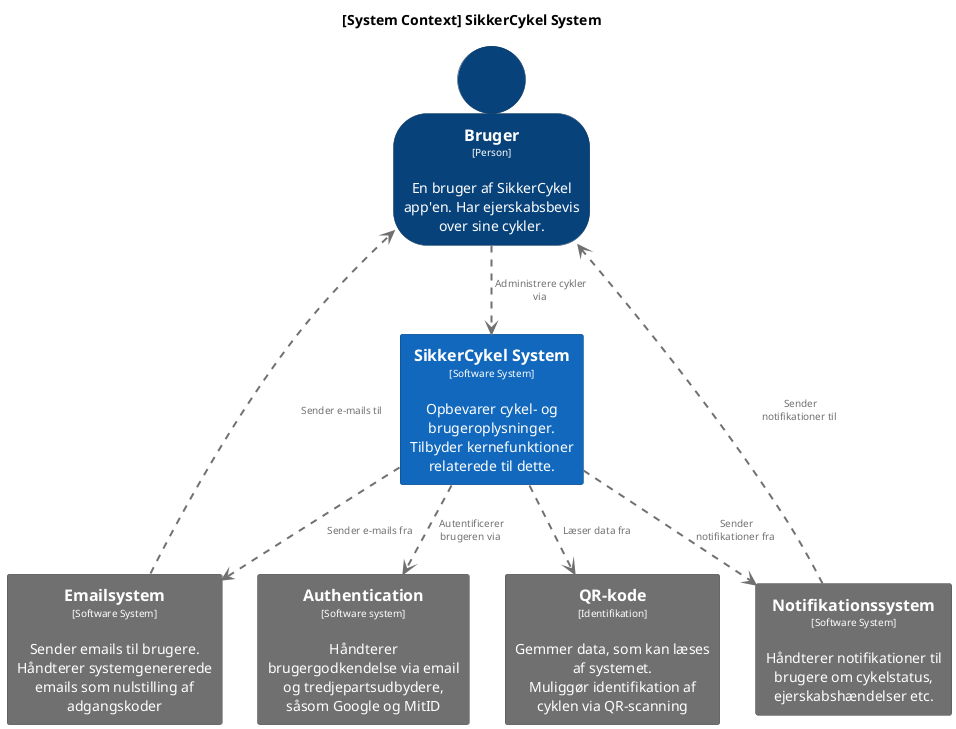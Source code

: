 @startuml c4niveau-niveau1-bruger
set separator none
title [System Context] SikkerCykel System

top to bottom direction

skinparam {
  arrowFontSize 10
  defaultTextAlignment center
  wrapWidth 200
  maxMessageSize 100
}
hide stereotype

skinparam person<<SystemAdminstrator>> {
  BackgroundColor #lightgrey
  FontColor #black
  BorderColor #052e56
  shadowing false
}
skinparam person<<AnonymousUser>> {
  BackgroundColor #08427b
  FontColor #ffffff
  BorderColor #052e56
  shadowing false
}
skinparam rectangle<<ExternalSystem>> {
  BackgroundColor #1168bd
  FontColor #ffffff
  BorderColor #0b4884
  shadowing false
}
skinparam rectangle<<SikkerCykelSystem>> {
  BackgroundColor #1168bd
  FontColor #ffffff
  BorderColor #0b4884
  shadowing false
}
skinparam person<<User>> {
  BackgroundColor #08427b
  FontColor #ffffff
  BorderColor #052e56
  shadowing false
}
skinparam person<<PoliceOfficer>> {
  BackgroundColor #08427b
  FontColor #ffffff
  BorderColor #052e56
  shadowing false
}
skinparam person<<BicycleImporter>> {
  BackgroundColor #08427b
  FontColor #ffffff
  BorderColor #052e56
  shadowing false
}
skinparam person<<BicycleDealer>> {
  BackgroundColor #08427b
  FontColor #ffffff
  BorderColor #052e56
  shadowing false
}

' Grå bokse til Emailsystem, Firebase, Google Login og NFC-chip
skinparam rectangle<<GrayBox>> {
  BackgroundColor #707070
  FontColor #ffffff
  BorderColor #505050
  shadowing false
}

person "==Bruger\n<size:10>[Person]</size>\n\nEn bruger af SikkerCykel app'en. Har ejerskabsbevis over sine cykler." <<User>> as Bruger

rectangle "==SikkerCykel System\n<size:10>[Software System]</size>\n\nOpbevarer cykel- og brugeroplysninger.\nTilbyder kernefunktioner relaterede til dette." <<SikkerCykelSystem>> as SikkerCykelSystem

rectangle "==Emailsystem\n<size:10>[Software System]</size>\n\nSender emails til brugere.\nHåndterer systemgenererede emails som nulstilling af adgangskoder" <<GrayBox>> as Email
rectangle "==Authentication\n<size:10>[Software system]</size>\n\nHåndterer brugergodkendelse via email og tredjepartsudbydere, såsom Google og MitID" <<GrayBox>> as Authentication
rectangle "==QR-kode\n<size:10>[Identifikation]</size>\n\nGemmer data, som kan læses af systemet.\nMuliggør identifikation af cyklen via QR-scanning" <<GrayBox>> as QRKodeIngraveretICykel
rectangle "==Notifikationssystem\n<size:10>[Software System]</size>\n\nHåndterer notifikationer til brugere om cykelstatus, ejerskabshændelser etc." <<GrayBox>> as Notifikation

Bruger .[#707070,thickness=2].> SikkerCykelSystem : "<color:#707070> Administrere cykler via"
SikkerCykelSystem .[#707070,thickness=2].> Authentication : "<color:#707070> Autentificerer brugeren via"
SikkerCykelSystem .[#707070,thickness=2].> Email : "<color:#707070> Sender e-mails fra"
SikkerCykelSystem .[#707070,thickness=2].> Notifikation : "<color:#707070> Sender notifikationer fra"
SikkerCykelSystem .[#707070,thickness=2].> QRKodeIngraveretICykel : "<color:#707070> Læser data fra"
Email .[#707070,thickness=2].> Bruger: "<color:#707070> Sender e-mails til"
Notifikation .[#707070,thickness=2].> Bruger: "<color:#707070> Sender notifikationer til"

@enduml
